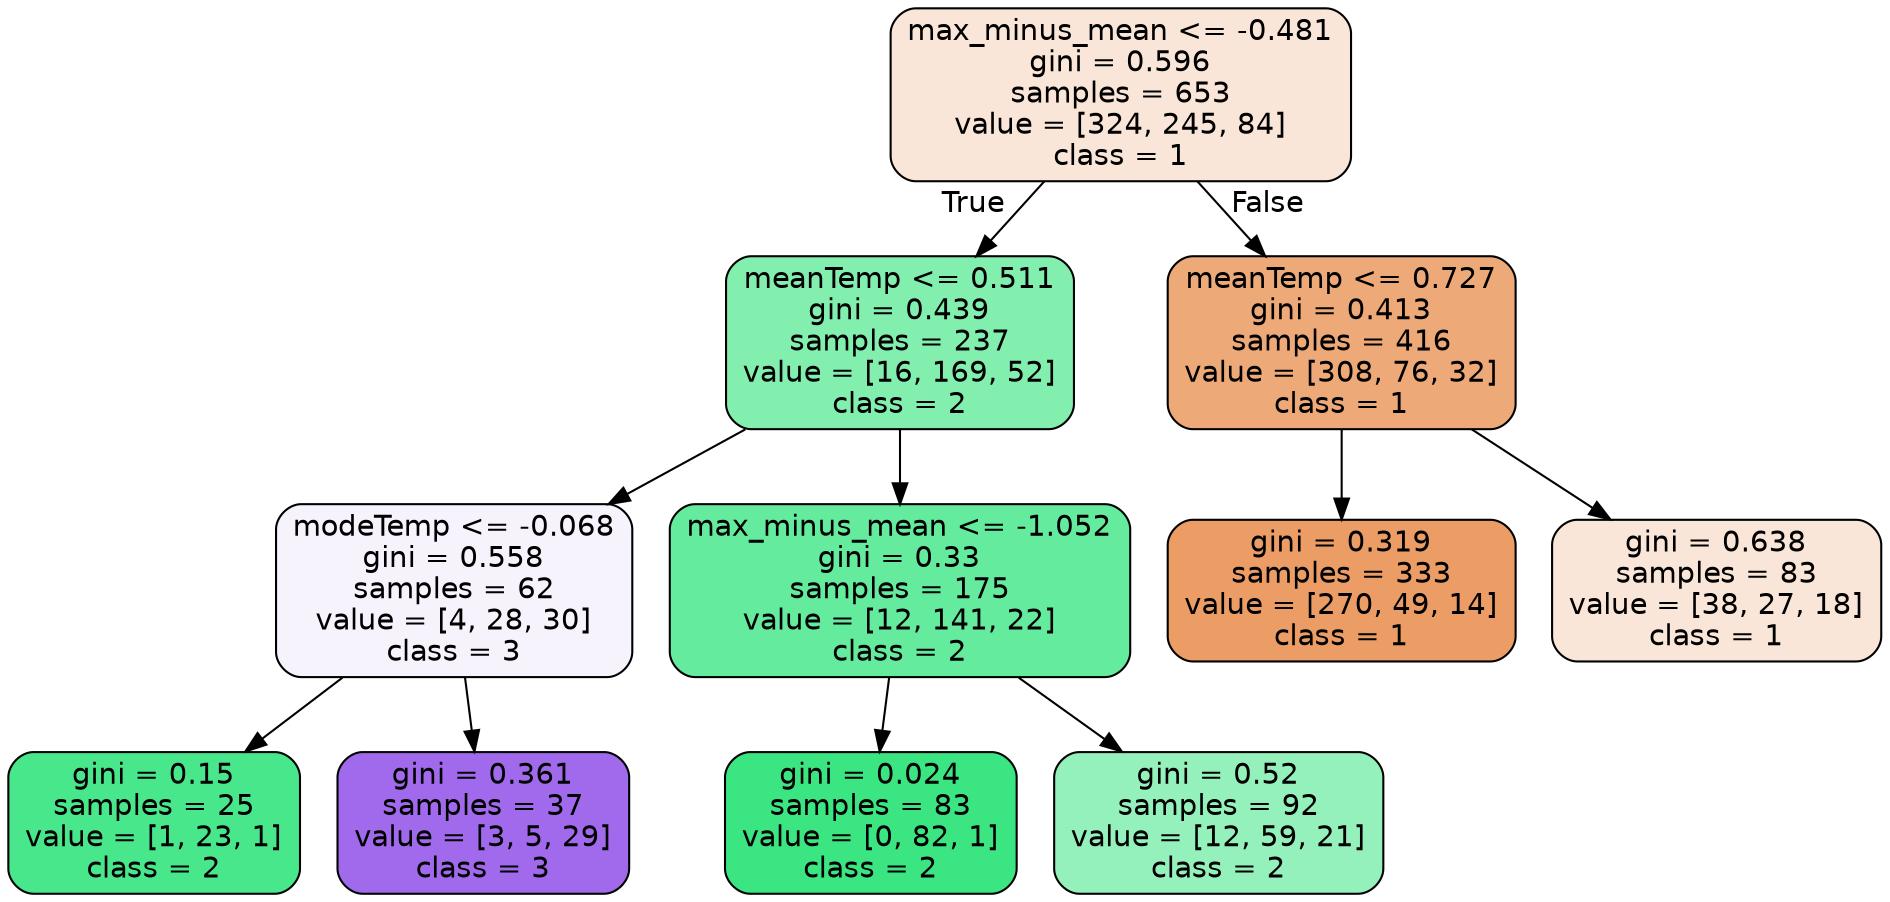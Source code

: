 digraph Tree {
node [shape=box, style="filled, rounded", color="black", fontname=helvetica] ;
edge [fontname=helvetica] ;
0 [label="max_minus_mean <= -0.481\ngini = 0.596\nsamples = 653\nvalue = [324, 245, 84]\nclass = 1", fillcolor="#e5813931"] ;
1 [label="meanTemp <= 0.511\ngini = 0.439\nsamples = 237\nvalue = [16, 169, 52]\nclass = 2", fillcolor="#39e581a1"] ;
0 -> 1 [labeldistance=2.5, labelangle=45, headlabel="True"] ;
5 [label="modeTemp <= -0.068\ngini = 0.558\nsamples = 62\nvalue = [4, 28, 30]\nclass = 3", fillcolor="#8139e50f"] ;
1 -> 5 ;
7 [label="gini = 0.15\nsamples = 25\nvalue = [1, 23, 1]\nclass = 2", fillcolor="#39e581ea"] ;
5 -> 7 ;
8 [label="gini = 0.361\nsamples = 37\nvalue = [3, 5, 29]\nclass = 3", fillcolor="#8139e5bf"] ;
5 -> 8 ;
6 [label="max_minus_mean <= -1.052\ngini = 0.33\nsamples = 175\nvalue = [12, 141, 22]\nclass = 2", fillcolor="#39e581c6"] ;
1 -> 6 ;
9 [label="gini = 0.024\nsamples = 83\nvalue = [0, 82, 1]\nclass = 2", fillcolor="#39e581fc"] ;
6 -> 9 ;
10 [label="gini = 0.52\nsamples = 92\nvalue = [12, 59, 21]\nclass = 2", fillcolor="#39e58188"] ;
6 -> 10 ;
2 [label="meanTemp <= 0.727\ngini = 0.413\nsamples = 416\nvalue = [308, 76, 32]\nclass = 1", fillcolor="#e58139ae"] ;
0 -> 2 [labeldistance=2.5, labelangle=-45, headlabel="False"] ;
3 [label="gini = 0.319\nsamples = 333\nvalue = [270, 49, 14]\nclass = 1", fillcolor="#e58139c6"] ;
2 -> 3 ;
4 [label="gini = 0.638\nsamples = 83\nvalue = [38, 27, 18]\nclass = 1", fillcolor="#e5813932"] ;
2 -> 4 ;
}